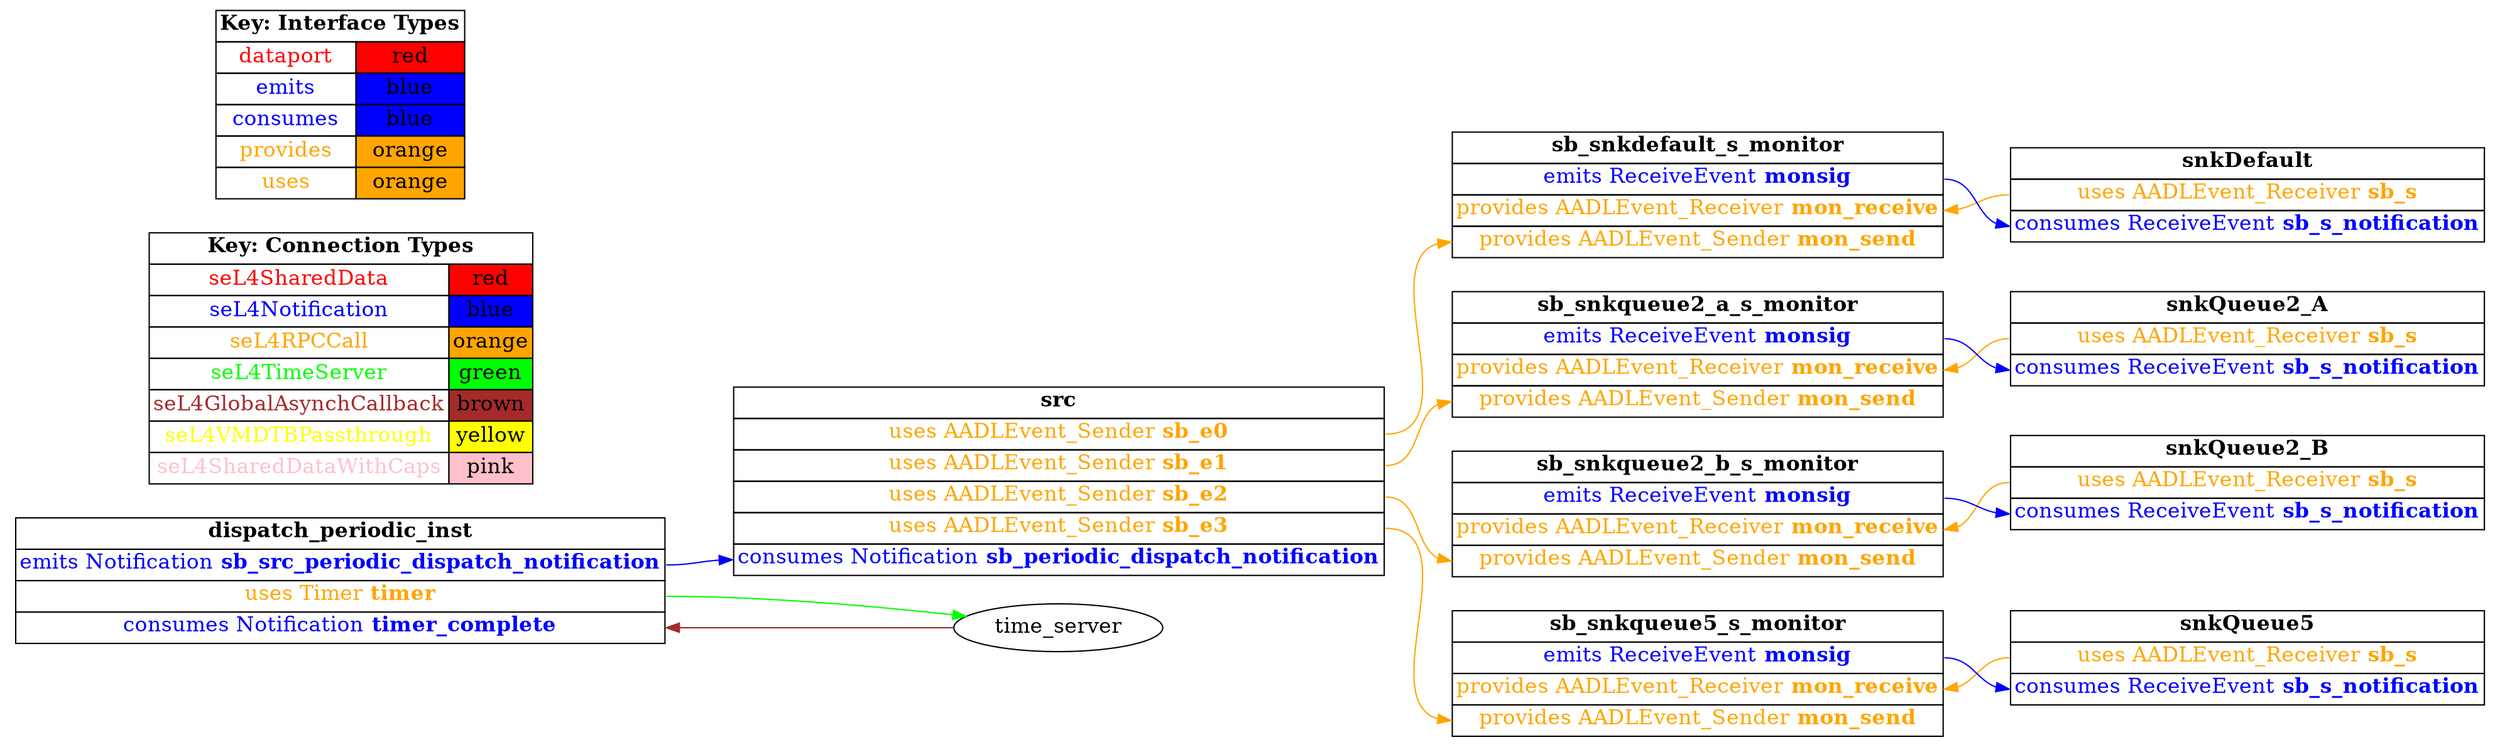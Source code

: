 digraph g {
graph [
  overlap = false,
  rankdir = "LR"
];
node [
  fontsize = "16",
  shape = "ellipse"
];
edge [
];

src [
  label=<
    <TABLE BORDER="0" CELLBORDER="1" CELLSPACING="0">
      <TR><TD><B>src</B></TD></TR>
      <TR><TD PORT="sb_e0"><FONT COLOR="orange">uses AADLEvent_Sender <B>sb_e0</B></FONT></TD></TR>
      <TR><TD PORT="sb_e1"><FONT COLOR="orange">uses AADLEvent_Sender <B>sb_e1</B></FONT></TD></TR>
      <TR><TD PORT="sb_e2"><FONT COLOR="orange">uses AADLEvent_Sender <B>sb_e2</B></FONT></TD></TR>
      <TR><TD PORT="sb_e3"><FONT COLOR="orange">uses AADLEvent_Sender <B>sb_e3</B></FONT></TD></TR>
      <TR><TD PORT="sb_periodic_dispatch_notification"><FONT COLOR="blue">consumes Notification <B>sb_periodic_dispatch_notification</B></FONT></TD></TR>"
    </TABLE>
  >
  shape=plaintext
];

snkDefault [
  label=<
    <TABLE BORDER="0" CELLBORDER="1" CELLSPACING="0">
      <TR><TD><B>snkDefault</B></TD></TR>
      <TR><TD PORT="sb_s"><FONT COLOR="orange">uses AADLEvent_Receiver <B>sb_s</B></FONT></TD></TR>
      <TR><TD PORT="sb_s_notification"><FONT COLOR="blue">consumes ReceiveEvent <B>sb_s_notification</B></FONT></TD></TR>"
    </TABLE>
  >
  shape=plaintext
];

snkQueue2_A [
  label=<
    <TABLE BORDER="0" CELLBORDER="1" CELLSPACING="0">
      <TR><TD><B>snkQueue2_A</B></TD></TR>
      <TR><TD PORT="sb_s"><FONT COLOR="orange">uses AADLEvent_Receiver <B>sb_s</B></FONT></TD></TR>
      <TR><TD PORT="sb_s_notification"><FONT COLOR="blue">consumes ReceiveEvent <B>sb_s_notification</B></FONT></TD></TR>"
    </TABLE>
  >
  shape=plaintext
];

snkQueue2_B [
  label=<
    <TABLE BORDER="0" CELLBORDER="1" CELLSPACING="0">
      <TR><TD><B>snkQueue2_B</B></TD></TR>
      <TR><TD PORT="sb_s"><FONT COLOR="orange">uses AADLEvent_Receiver <B>sb_s</B></FONT></TD></TR>
      <TR><TD PORT="sb_s_notification"><FONT COLOR="blue">consumes ReceiveEvent <B>sb_s_notification</B></FONT></TD></TR>"
    </TABLE>
  >
  shape=plaintext
];

snkQueue5 [
  label=<
    <TABLE BORDER="0" CELLBORDER="1" CELLSPACING="0">
      <TR><TD><B>snkQueue5</B></TD></TR>
      <TR><TD PORT="sb_s"><FONT COLOR="orange">uses AADLEvent_Receiver <B>sb_s</B></FONT></TD></TR>
      <TR><TD PORT="sb_s_notification"><FONT COLOR="blue">consumes ReceiveEvent <B>sb_s_notification</B></FONT></TD></TR>"
    </TABLE>
  >
  shape=plaintext
];

sb_snkdefault_s_monitor [
  label=<
    <TABLE BORDER="0" CELLBORDER="1" CELLSPACING="0">
      <TR><TD><B>sb_snkdefault_s_monitor</B></TD></TR>
      <TR><TD PORT="monsig"><FONT COLOR="blue">emits ReceiveEvent <B>monsig</B></FONT></TD></TR>
      <TR><TD PORT="mon_receive"><FONT COLOR="orange">provides AADLEvent_Receiver <B>mon_receive</B></FONT></TD></TR>
      <TR><TD PORT="mon_send"><FONT COLOR="orange">provides AADLEvent_Sender <B>mon_send</B></FONT></TD></TR>"
    </TABLE>
  >
  shape=plaintext
];

sb_snkqueue2_a_s_monitor [
  label=<
    <TABLE BORDER="0" CELLBORDER="1" CELLSPACING="0">
      <TR><TD><B>sb_snkqueue2_a_s_monitor</B></TD></TR>
      <TR><TD PORT="monsig"><FONT COLOR="blue">emits ReceiveEvent <B>monsig</B></FONT></TD></TR>
      <TR><TD PORT="mon_receive"><FONT COLOR="orange">provides AADLEvent_Receiver <B>mon_receive</B></FONT></TD></TR>
      <TR><TD PORT="mon_send"><FONT COLOR="orange">provides AADLEvent_Sender <B>mon_send</B></FONT></TD></TR>"
    </TABLE>
  >
  shape=plaintext
];

sb_snkqueue2_b_s_monitor [
  label=<
    <TABLE BORDER="0" CELLBORDER="1" CELLSPACING="0">
      <TR><TD><B>sb_snkqueue2_b_s_monitor</B></TD></TR>
      <TR><TD PORT="monsig"><FONT COLOR="blue">emits ReceiveEvent <B>monsig</B></FONT></TD></TR>
      <TR><TD PORT="mon_receive"><FONT COLOR="orange">provides AADLEvent_Receiver <B>mon_receive</B></FONT></TD></TR>
      <TR><TD PORT="mon_send"><FONT COLOR="orange">provides AADLEvent_Sender <B>mon_send</B></FONT></TD></TR>"
    </TABLE>
  >
  shape=plaintext
];

sb_snkqueue5_s_monitor [
  label=<
    <TABLE BORDER="0" CELLBORDER="1" CELLSPACING="0">
      <TR><TD><B>sb_snkqueue5_s_monitor</B></TD></TR>
      <TR><TD PORT="monsig"><FONT COLOR="blue">emits ReceiveEvent <B>monsig</B></FONT></TD></TR>
      <TR><TD PORT="mon_receive"><FONT COLOR="orange">provides AADLEvent_Receiver <B>mon_receive</B></FONT></TD></TR>
      <TR><TD PORT="mon_send"><FONT COLOR="orange">provides AADLEvent_Sender <B>mon_send</B></FONT></TD></TR>"
    </TABLE>
  >
  shape=plaintext
];

dispatch_periodic_inst [
  label=<
    <TABLE BORDER="0" CELLBORDER="1" CELLSPACING="0">
      <TR><TD><B>dispatch_periodic_inst</B></TD></TR>
      <TR><TD PORT="sb_src_periodic_dispatch_notification"><FONT COLOR="blue">emits Notification <B>sb_src_periodic_dispatch_notification</B></FONT></TD></TR>
      <TR><TD PORT="timer"><FONT COLOR="orange">uses Timer <B>timer</B></FONT></TD></TR>
      <TR><TD PORT="timer_complete"><FONT COLOR="blue">consumes Notification <B>timer_complete</B></FONT></TD></TR>"
    </TABLE>
  >
  shape=plaintext
];

connectiontypekey [
  label=<
   <TABLE BORDER="0" CELLBORDER="1" CELLSPACING="0">
     <TR><TD COLSPAN="2"><B>Key: Connection Types</B></TD></TR>
     <TR><TD><FONT COLOR="red">seL4SharedData</FONT></TD><TD BGCOLOR="red">red</TD></TR>
     <TR><TD><FONT COLOR="blue">seL4Notification</FONT></TD><TD BGCOLOR="blue">blue</TD></TR>
     <TR><TD><FONT COLOR="orange">seL4RPCCall</FONT></TD><TD BGCOLOR="orange">orange</TD></TR>
     <TR><TD><FONT COLOR="green">seL4TimeServer</FONT></TD><TD BGCOLOR="green">green</TD></TR>
     <TR><TD><FONT COLOR="brown">seL4GlobalAsynchCallback</FONT></TD><TD BGCOLOR="brown">brown</TD></TR>
     <TR><TD><FONT COLOR="yellow">seL4VMDTBPassthrough</FONT></TD><TD BGCOLOR="yellow">yellow</TD></TR>
     <TR><TD><FONT COLOR="pink">seL4SharedDataWithCaps</FONT></TD><TD BGCOLOR="pink">pink</TD></TR>
   </TABLE>
  >
  shape=plaintext
];

interfacetypekey [
  label=<
   <TABLE BORDER="0" CELLBORDER="1" CELLSPACING="0">
     <TR><TD COLSPAN="2"><B>Key: Interface Types</B></TD></TR>
     <TR><TD><FONT COLOR="red">dataport</FONT></TD><TD BGCOLOR="red">red</TD></TR>
     <TR><TD><FONT COLOR="blue">emits</FONT></TD><TD BGCOLOR="blue">blue</TD></TR>
     <TR><TD><FONT COLOR="blue">consumes</FONT></TD><TD BGCOLOR="blue">blue</TD></TR>
     <TR><TD><FONT COLOR="orange">provides</FONT></TD><TD BGCOLOR="orange">orange</TD></TR>
     <TR><TD><FONT COLOR="orange">uses</FONT></TD><TD BGCOLOR="orange">orange</TD></TR>
   </TABLE>
  >
  shape=plaintext
];

"src":sb_e0 -> "sb_snkdefault_s_monitor":mon_send [
  color="orange"
  //label = "seL4RPCCall"
  id = conn1

];

"snkDefault":sb_s -> "sb_snkdefault_s_monitor":mon_receive [
  color="orange"
  //label = "seL4RPCCall"
  id = conn2

];

"sb_snkdefault_s_monitor":monsig -> "snkDefault":sb_s_notification [
  color="blue"
  //label = "seL4Notification"
  id = conn3

];

"src":sb_e1 -> "sb_snkqueue2_a_s_monitor":mon_send [
  color="orange"
  //label = "seL4RPCCall"
  id = conn4

];

"snkQueue2_A":sb_s -> "sb_snkqueue2_a_s_monitor":mon_receive [
  color="orange"
  //label = "seL4RPCCall"
  id = conn5

];

"sb_snkqueue2_a_s_monitor":monsig -> "snkQueue2_A":sb_s_notification [
  color="blue"
  //label = "seL4Notification"
  id = conn6

];

"src":sb_e2 -> "sb_snkqueue2_b_s_monitor":mon_send [
  color="orange"
  //label = "seL4RPCCall"
  id = conn7

];

"snkQueue2_B":sb_s -> "sb_snkqueue2_b_s_monitor":mon_receive [
  color="orange"
  //label = "seL4RPCCall"
  id = conn8

];

"sb_snkqueue2_b_s_monitor":monsig -> "snkQueue2_B":sb_s_notification [
  color="blue"
  //label = "seL4Notification"
  id = conn9

];

"src":sb_e3 -> "sb_snkqueue5_s_monitor":mon_send [
  color="orange"
  //label = "seL4RPCCall"
  id = conn10

];

"snkQueue5":sb_s -> "sb_snkqueue5_s_monitor":mon_receive [
  color="orange"
  //label = "seL4RPCCall"
  id = conn11

];

"sb_snkqueue5_s_monitor":monsig -> "snkQueue5":sb_s_notification [
  color="blue"
  //label = "seL4Notification"
  id = conn12

];

"dispatch_periodic_inst":sb_src_periodic_dispatch_notification -> "src":sb_periodic_dispatch_notification [
  color="blue"
  //label = "seL4Notification"
  id = conn13

];

"dispatch_periodic_inst":timer -> "time_server":the_timer [
  color="green"
  //label = "seL4TimeServer"
  id = conn14

];

"time_server":timer_notification -> "dispatch_periodic_inst":timer_complete [
  color="brown"
  //label = "seL4GlobalAsynchCallback"
  id = conn15

];

}